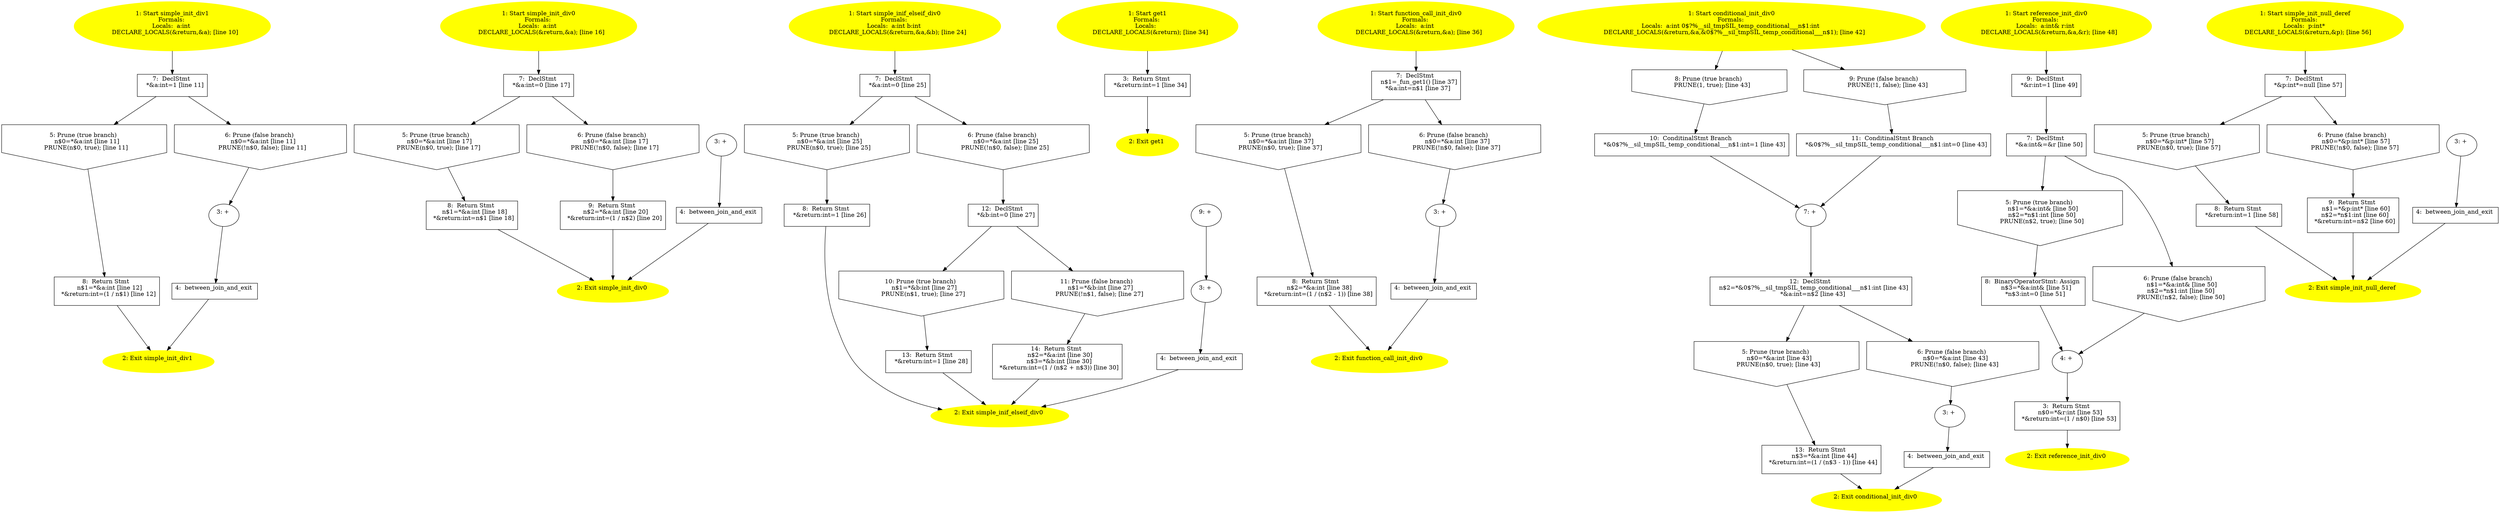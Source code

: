 /* @generated */
digraph iCFG {
"simple_init_div1#_Z16simple_init_div1v.71983e33b10f4541f47e1e84e765d541_1" [label="1: Start simple_init_div1\nFormals: \nLocals:  a:int \n   DECLARE_LOCALS(&return,&a); [line 10]\n " color=yellow style=filled]
	

	 "simple_init_div1#_Z16simple_init_div1v.71983e33b10f4541f47e1e84e765d541_1" -> "simple_init_div1#_Z16simple_init_div1v.71983e33b10f4541f47e1e84e765d541_7" ;
"simple_init_div1#_Z16simple_init_div1v.71983e33b10f4541f47e1e84e765d541_2" [label="2: Exit simple_init_div1 \n  " color=yellow style=filled]
	

"simple_init_div1#_Z16simple_init_div1v.71983e33b10f4541f47e1e84e765d541_3" [label="3: + \n  " ]
	

	 "simple_init_div1#_Z16simple_init_div1v.71983e33b10f4541f47e1e84e765d541_3" -> "simple_init_div1#_Z16simple_init_div1v.71983e33b10f4541f47e1e84e765d541_4" ;
"simple_init_div1#_Z16simple_init_div1v.71983e33b10f4541f47e1e84e765d541_4" [label="4:  between_join_and_exit \n  " shape="box"]
	

	 "simple_init_div1#_Z16simple_init_div1v.71983e33b10f4541f47e1e84e765d541_4" -> "simple_init_div1#_Z16simple_init_div1v.71983e33b10f4541f47e1e84e765d541_2" ;
"simple_init_div1#_Z16simple_init_div1v.71983e33b10f4541f47e1e84e765d541_5" [label="5: Prune (true branch) \n   n$0=*&a:int [line 11]\n  PRUNE(n$0, true); [line 11]\n " shape="invhouse"]
	

	 "simple_init_div1#_Z16simple_init_div1v.71983e33b10f4541f47e1e84e765d541_5" -> "simple_init_div1#_Z16simple_init_div1v.71983e33b10f4541f47e1e84e765d541_8" ;
"simple_init_div1#_Z16simple_init_div1v.71983e33b10f4541f47e1e84e765d541_6" [label="6: Prune (false branch) \n   n$0=*&a:int [line 11]\n  PRUNE(!n$0, false); [line 11]\n " shape="invhouse"]
	

	 "simple_init_div1#_Z16simple_init_div1v.71983e33b10f4541f47e1e84e765d541_6" -> "simple_init_div1#_Z16simple_init_div1v.71983e33b10f4541f47e1e84e765d541_3" ;
"simple_init_div1#_Z16simple_init_div1v.71983e33b10f4541f47e1e84e765d541_7" [label="7:  DeclStmt \n   *&a:int=1 [line 11]\n " shape="box"]
	

	 "simple_init_div1#_Z16simple_init_div1v.71983e33b10f4541f47e1e84e765d541_7" -> "simple_init_div1#_Z16simple_init_div1v.71983e33b10f4541f47e1e84e765d541_5" ;
	 "simple_init_div1#_Z16simple_init_div1v.71983e33b10f4541f47e1e84e765d541_7" -> "simple_init_div1#_Z16simple_init_div1v.71983e33b10f4541f47e1e84e765d541_6" ;
"simple_init_div1#_Z16simple_init_div1v.71983e33b10f4541f47e1e84e765d541_8" [label="8:  Return Stmt \n   n$1=*&a:int [line 12]\n  *&return:int=(1 / n$1) [line 12]\n " shape="box"]
	

	 "simple_init_div1#_Z16simple_init_div1v.71983e33b10f4541f47e1e84e765d541_8" -> "simple_init_div1#_Z16simple_init_div1v.71983e33b10f4541f47e1e84e765d541_2" ;
"simple_init_div0#_Z16simple_init_div0v.888e847bca66c46d7d8772ca91b8f93e_1" [label="1: Start simple_init_div0\nFormals: \nLocals:  a:int \n   DECLARE_LOCALS(&return,&a); [line 16]\n " color=yellow style=filled]
	

	 "simple_init_div0#_Z16simple_init_div0v.888e847bca66c46d7d8772ca91b8f93e_1" -> "simple_init_div0#_Z16simple_init_div0v.888e847bca66c46d7d8772ca91b8f93e_7" ;
"simple_init_div0#_Z16simple_init_div0v.888e847bca66c46d7d8772ca91b8f93e_2" [label="2: Exit simple_init_div0 \n  " color=yellow style=filled]
	

"simple_init_div0#_Z16simple_init_div0v.888e847bca66c46d7d8772ca91b8f93e_3" [label="3: + \n  " ]
	

	 "simple_init_div0#_Z16simple_init_div0v.888e847bca66c46d7d8772ca91b8f93e_3" -> "simple_init_div0#_Z16simple_init_div0v.888e847bca66c46d7d8772ca91b8f93e_4" ;
"simple_init_div0#_Z16simple_init_div0v.888e847bca66c46d7d8772ca91b8f93e_4" [label="4:  between_join_and_exit \n  " shape="box"]
	

	 "simple_init_div0#_Z16simple_init_div0v.888e847bca66c46d7d8772ca91b8f93e_4" -> "simple_init_div0#_Z16simple_init_div0v.888e847bca66c46d7d8772ca91b8f93e_2" ;
"simple_init_div0#_Z16simple_init_div0v.888e847bca66c46d7d8772ca91b8f93e_5" [label="5: Prune (true branch) \n   n$0=*&a:int [line 17]\n  PRUNE(n$0, true); [line 17]\n " shape="invhouse"]
	

	 "simple_init_div0#_Z16simple_init_div0v.888e847bca66c46d7d8772ca91b8f93e_5" -> "simple_init_div0#_Z16simple_init_div0v.888e847bca66c46d7d8772ca91b8f93e_8" ;
"simple_init_div0#_Z16simple_init_div0v.888e847bca66c46d7d8772ca91b8f93e_6" [label="6: Prune (false branch) \n   n$0=*&a:int [line 17]\n  PRUNE(!n$0, false); [line 17]\n " shape="invhouse"]
	

	 "simple_init_div0#_Z16simple_init_div0v.888e847bca66c46d7d8772ca91b8f93e_6" -> "simple_init_div0#_Z16simple_init_div0v.888e847bca66c46d7d8772ca91b8f93e_9" ;
"simple_init_div0#_Z16simple_init_div0v.888e847bca66c46d7d8772ca91b8f93e_7" [label="7:  DeclStmt \n   *&a:int=0 [line 17]\n " shape="box"]
	

	 "simple_init_div0#_Z16simple_init_div0v.888e847bca66c46d7d8772ca91b8f93e_7" -> "simple_init_div0#_Z16simple_init_div0v.888e847bca66c46d7d8772ca91b8f93e_5" ;
	 "simple_init_div0#_Z16simple_init_div0v.888e847bca66c46d7d8772ca91b8f93e_7" -> "simple_init_div0#_Z16simple_init_div0v.888e847bca66c46d7d8772ca91b8f93e_6" ;
"simple_init_div0#_Z16simple_init_div0v.888e847bca66c46d7d8772ca91b8f93e_8" [label="8:  Return Stmt \n   n$1=*&a:int [line 18]\n  *&return:int=n$1 [line 18]\n " shape="box"]
	

	 "simple_init_div0#_Z16simple_init_div0v.888e847bca66c46d7d8772ca91b8f93e_8" -> "simple_init_div0#_Z16simple_init_div0v.888e847bca66c46d7d8772ca91b8f93e_2" ;
"simple_init_div0#_Z16simple_init_div0v.888e847bca66c46d7d8772ca91b8f93e_9" [label="9:  Return Stmt \n   n$2=*&a:int [line 20]\n  *&return:int=(1 / n$2) [line 20]\n " shape="box"]
	

	 "simple_init_div0#_Z16simple_init_div0v.888e847bca66c46d7d8772ca91b8f93e_9" -> "simple_init_div0#_Z16simple_init_div0v.888e847bca66c46d7d8772ca91b8f93e_2" ;
"simple_inif_elseif_div0#_Z23simple_inif_elseif_div0v.88ddc6afa6e9fa024ac72c703f9de12f_1" [label="1: Start simple_inif_elseif_div0\nFormals: \nLocals:  a:int b:int \n   DECLARE_LOCALS(&return,&a,&b); [line 24]\n " color=yellow style=filled]
	

	 "simple_inif_elseif_div0#_Z23simple_inif_elseif_div0v.88ddc6afa6e9fa024ac72c703f9de12f_1" -> "simple_inif_elseif_div0#_Z23simple_inif_elseif_div0v.88ddc6afa6e9fa024ac72c703f9de12f_7" ;
"simple_inif_elseif_div0#_Z23simple_inif_elseif_div0v.88ddc6afa6e9fa024ac72c703f9de12f_2" [label="2: Exit simple_inif_elseif_div0 \n  " color=yellow style=filled]
	

"simple_inif_elseif_div0#_Z23simple_inif_elseif_div0v.88ddc6afa6e9fa024ac72c703f9de12f_3" [label="3: + \n  " ]
	

	 "simple_inif_elseif_div0#_Z23simple_inif_elseif_div0v.88ddc6afa6e9fa024ac72c703f9de12f_3" -> "simple_inif_elseif_div0#_Z23simple_inif_elseif_div0v.88ddc6afa6e9fa024ac72c703f9de12f_4" ;
"simple_inif_elseif_div0#_Z23simple_inif_elseif_div0v.88ddc6afa6e9fa024ac72c703f9de12f_4" [label="4:  between_join_and_exit \n  " shape="box"]
	

	 "simple_inif_elseif_div0#_Z23simple_inif_elseif_div0v.88ddc6afa6e9fa024ac72c703f9de12f_4" -> "simple_inif_elseif_div0#_Z23simple_inif_elseif_div0v.88ddc6afa6e9fa024ac72c703f9de12f_2" ;
"simple_inif_elseif_div0#_Z23simple_inif_elseif_div0v.88ddc6afa6e9fa024ac72c703f9de12f_5" [label="5: Prune (true branch) \n   n$0=*&a:int [line 25]\n  PRUNE(n$0, true); [line 25]\n " shape="invhouse"]
	

	 "simple_inif_elseif_div0#_Z23simple_inif_elseif_div0v.88ddc6afa6e9fa024ac72c703f9de12f_5" -> "simple_inif_elseif_div0#_Z23simple_inif_elseif_div0v.88ddc6afa6e9fa024ac72c703f9de12f_8" ;
"simple_inif_elseif_div0#_Z23simple_inif_elseif_div0v.88ddc6afa6e9fa024ac72c703f9de12f_6" [label="6: Prune (false branch) \n   n$0=*&a:int [line 25]\n  PRUNE(!n$0, false); [line 25]\n " shape="invhouse"]
	

	 "simple_inif_elseif_div0#_Z23simple_inif_elseif_div0v.88ddc6afa6e9fa024ac72c703f9de12f_6" -> "simple_inif_elseif_div0#_Z23simple_inif_elseif_div0v.88ddc6afa6e9fa024ac72c703f9de12f_12" ;
"simple_inif_elseif_div0#_Z23simple_inif_elseif_div0v.88ddc6afa6e9fa024ac72c703f9de12f_7" [label="7:  DeclStmt \n   *&a:int=0 [line 25]\n " shape="box"]
	

	 "simple_inif_elseif_div0#_Z23simple_inif_elseif_div0v.88ddc6afa6e9fa024ac72c703f9de12f_7" -> "simple_inif_elseif_div0#_Z23simple_inif_elseif_div0v.88ddc6afa6e9fa024ac72c703f9de12f_5" ;
	 "simple_inif_elseif_div0#_Z23simple_inif_elseif_div0v.88ddc6afa6e9fa024ac72c703f9de12f_7" -> "simple_inif_elseif_div0#_Z23simple_inif_elseif_div0v.88ddc6afa6e9fa024ac72c703f9de12f_6" ;
"simple_inif_elseif_div0#_Z23simple_inif_elseif_div0v.88ddc6afa6e9fa024ac72c703f9de12f_8" [label="8:  Return Stmt \n   *&return:int=1 [line 26]\n " shape="box"]
	

	 "simple_inif_elseif_div0#_Z23simple_inif_elseif_div0v.88ddc6afa6e9fa024ac72c703f9de12f_8" -> "simple_inif_elseif_div0#_Z23simple_inif_elseif_div0v.88ddc6afa6e9fa024ac72c703f9de12f_2" ;
"simple_inif_elseif_div0#_Z23simple_inif_elseif_div0v.88ddc6afa6e9fa024ac72c703f9de12f_9" [label="9: + \n  " ]
	

	 "simple_inif_elseif_div0#_Z23simple_inif_elseif_div0v.88ddc6afa6e9fa024ac72c703f9de12f_9" -> "simple_inif_elseif_div0#_Z23simple_inif_elseif_div0v.88ddc6afa6e9fa024ac72c703f9de12f_3" ;
"simple_inif_elseif_div0#_Z23simple_inif_elseif_div0v.88ddc6afa6e9fa024ac72c703f9de12f_10" [label="10: Prune (true branch) \n   n$1=*&b:int [line 27]\n  PRUNE(n$1, true); [line 27]\n " shape="invhouse"]
	

	 "simple_inif_elseif_div0#_Z23simple_inif_elseif_div0v.88ddc6afa6e9fa024ac72c703f9de12f_10" -> "simple_inif_elseif_div0#_Z23simple_inif_elseif_div0v.88ddc6afa6e9fa024ac72c703f9de12f_13" ;
"simple_inif_elseif_div0#_Z23simple_inif_elseif_div0v.88ddc6afa6e9fa024ac72c703f9de12f_11" [label="11: Prune (false branch) \n   n$1=*&b:int [line 27]\n  PRUNE(!n$1, false); [line 27]\n " shape="invhouse"]
	

	 "simple_inif_elseif_div0#_Z23simple_inif_elseif_div0v.88ddc6afa6e9fa024ac72c703f9de12f_11" -> "simple_inif_elseif_div0#_Z23simple_inif_elseif_div0v.88ddc6afa6e9fa024ac72c703f9de12f_14" ;
"simple_inif_elseif_div0#_Z23simple_inif_elseif_div0v.88ddc6afa6e9fa024ac72c703f9de12f_12" [label="12:  DeclStmt \n   *&b:int=0 [line 27]\n " shape="box"]
	

	 "simple_inif_elseif_div0#_Z23simple_inif_elseif_div0v.88ddc6afa6e9fa024ac72c703f9de12f_12" -> "simple_inif_elseif_div0#_Z23simple_inif_elseif_div0v.88ddc6afa6e9fa024ac72c703f9de12f_10" ;
	 "simple_inif_elseif_div0#_Z23simple_inif_elseif_div0v.88ddc6afa6e9fa024ac72c703f9de12f_12" -> "simple_inif_elseif_div0#_Z23simple_inif_elseif_div0v.88ddc6afa6e9fa024ac72c703f9de12f_11" ;
"simple_inif_elseif_div0#_Z23simple_inif_elseif_div0v.88ddc6afa6e9fa024ac72c703f9de12f_13" [label="13:  Return Stmt \n   *&return:int=1 [line 28]\n " shape="box"]
	

	 "simple_inif_elseif_div0#_Z23simple_inif_elseif_div0v.88ddc6afa6e9fa024ac72c703f9de12f_13" -> "simple_inif_elseif_div0#_Z23simple_inif_elseif_div0v.88ddc6afa6e9fa024ac72c703f9de12f_2" ;
"simple_inif_elseif_div0#_Z23simple_inif_elseif_div0v.88ddc6afa6e9fa024ac72c703f9de12f_14" [label="14:  Return Stmt \n   n$2=*&a:int [line 30]\n  n$3=*&b:int [line 30]\n  *&return:int=(1 / (n$2 + n$3)) [line 30]\n " shape="box"]
	

	 "simple_inif_elseif_div0#_Z23simple_inif_elseif_div0v.88ddc6afa6e9fa024ac72c703f9de12f_14" -> "simple_inif_elseif_div0#_Z23simple_inif_elseif_div0v.88ddc6afa6e9fa024ac72c703f9de12f_2" ;
"get1#_Z4get1v.ee5917de44ba465a4408f834ad2107f4_1" [label="1: Start get1\nFormals: \nLocals:  \n   DECLARE_LOCALS(&return); [line 34]\n " color=yellow style=filled]
	

	 "get1#_Z4get1v.ee5917de44ba465a4408f834ad2107f4_1" -> "get1#_Z4get1v.ee5917de44ba465a4408f834ad2107f4_3" ;
"get1#_Z4get1v.ee5917de44ba465a4408f834ad2107f4_2" [label="2: Exit get1 \n  " color=yellow style=filled]
	

"get1#_Z4get1v.ee5917de44ba465a4408f834ad2107f4_3" [label="3:  Return Stmt \n   *&return:int=1 [line 34]\n " shape="box"]
	

	 "get1#_Z4get1v.ee5917de44ba465a4408f834ad2107f4_3" -> "get1#_Z4get1v.ee5917de44ba465a4408f834ad2107f4_2" ;
"function_call_init_div0#_Z23function_call_init_div0v.c5b1156a9b411788293b1e06b27c17c3_1" [label="1: Start function_call_init_div0\nFormals: \nLocals:  a:int \n   DECLARE_LOCALS(&return,&a); [line 36]\n " color=yellow style=filled]
	

	 "function_call_init_div0#_Z23function_call_init_div0v.c5b1156a9b411788293b1e06b27c17c3_1" -> "function_call_init_div0#_Z23function_call_init_div0v.c5b1156a9b411788293b1e06b27c17c3_7" ;
"function_call_init_div0#_Z23function_call_init_div0v.c5b1156a9b411788293b1e06b27c17c3_2" [label="2: Exit function_call_init_div0 \n  " color=yellow style=filled]
	

"function_call_init_div0#_Z23function_call_init_div0v.c5b1156a9b411788293b1e06b27c17c3_3" [label="3: + \n  " ]
	

	 "function_call_init_div0#_Z23function_call_init_div0v.c5b1156a9b411788293b1e06b27c17c3_3" -> "function_call_init_div0#_Z23function_call_init_div0v.c5b1156a9b411788293b1e06b27c17c3_4" ;
"function_call_init_div0#_Z23function_call_init_div0v.c5b1156a9b411788293b1e06b27c17c3_4" [label="4:  between_join_and_exit \n  " shape="box"]
	

	 "function_call_init_div0#_Z23function_call_init_div0v.c5b1156a9b411788293b1e06b27c17c3_4" -> "function_call_init_div0#_Z23function_call_init_div0v.c5b1156a9b411788293b1e06b27c17c3_2" ;
"function_call_init_div0#_Z23function_call_init_div0v.c5b1156a9b411788293b1e06b27c17c3_5" [label="5: Prune (true branch) \n   n$0=*&a:int [line 37]\n  PRUNE(n$0, true); [line 37]\n " shape="invhouse"]
	

	 "function_call_init_div0#_Z23function_call_init_div0v.c5b1156a9b411788293b1e06b27c17c3_5" -> "function_call_init_div0#_Z23function_call_init_div0v.c5b1156a9b411788293b1e06b27c17c3_8" ;
"function_call_init_div0#_Z23function_call_init_div0v.c5b1156a9b411788293b1e06b27c17c3_6" [label="6: Prune (false branch) \n   n$0=*&a:int [line 37]\n  PRUNE(!n$0, false); [line 37]\n " shape="invhouse"]
	

	 "function_call_init_div0#_Z23function_call_init_div0v.c5b1156a9b411788293b1e06b27c17c3_6" -> "function_call_init_div0#_Z23function_call_init_div0v.c5b1156a9b411788293b1e06b27c17c3_3" ;
"function_call_init_div0#_Z23function_call_init_div0v.c5b1156a9b411788293b1e06b27c17c3_7" [label="7:  DeclStmt \n   n$1=_fun_get1() [line 37]\n  *&a:int=n$1 [line 37]\n " shape="box"]
	

	 "function_call_init_div0#_Z23function_call_init_div0v.c5b1156a9b411788293b1e06b27c17c3_7" -> "function_call_init_div0#_Z23function_call_init_div0v.c5b1156a9b411788293b1e06b27c17c3_5" ;
	 "function_call_init_div0#_Z23function_call_init_div0v.c5b1156a9b411788293b1e06b27c17c3_7" -> "function_call_init_div0#_Z23function_call_init_div0v.c5b1156a9b411788293b1e06b27c17c3_6" ;
"function_call_init_div0#_Z23function_call_init_div0v.c5b1156a9b411788293b1e06b27c17c3_8" [label="8:  Return Stmt \n   n$2=*&a:int [line 38]\n  *&return:int=(1 / (n$2 - 1)) [line 38]\n " shape="box"]
	

	 "function_call_init_div0#_Z23function_call_init_div0v.c5b1156a9b411788293b1e06b27c17c3_8" -> "function_call_init_div0#_Z23function_call_init_div0v.c5b1156a9b411788293b1e06b27c17c3_2" ;
"conditional_init_div0#_Z21conditional_init_div0v.4d4f59aba89a663ca2cf90cff28186cf_1" [label="1: Start conditional_init_div0\nFormals: \nLocals:  a:int 0$?%__sil_tmpSIL_temp_conditional___n$1:int \n   DECLARE_LOCALS(&return,&a,&0$?%__sil_tmpSIL_temp_conditional___n$1); [line 42]\n " color=yellow style=filled]
	

	 "conditional_init_div0#_Z21conditional_init_div0v.4d4f59aba89a663ca2cf90cff28186cf_1" -> "conditional_init_div0#_Z21conditional_init_div0v.4d4f59aba89a663ca2cf90cff28186cf_8" ;
	 "conditional_init_div0#_Z21conditional_init_div0v.4d4f59aba89a663ca2cf90cff28186cf_1" -> "conditional_init_div0#_Z21conditional_init_div0v.4d4f59aba89a663ca2cf90cff28186cf_9" ;
"conditional_init_div0#_Z21conditional_init_div0v.4d4f59aba89a663ca2cf90cff28186cf_2" [label="2: Exit conditional_init_div0 \n  " color=yellow style=filled]
	

"conditional_init_div0#_Z21conditional_init_div0v.4d4f59aba89a663ca2cf90cff28186cf_3" [label="3: + \n  " ]
	

	 "conditional_init_div0#_Z21conditional_init_div0v.4d4f59aba89a663ca2cf90cff28186cf_3" -> "conditional_init_div0#_Z21conditional_init_div0v.4d4f59aba89a663ca2cf90cff28186cf_4" ;
"conditional_init_div0#_Z21conditional_init_div0v.4d4f59aba89a663ca2cf90cff28186cf_4" [label="4:  between_join_and_exit \n  " shape="box"]
	

	 "conditional_init_div0#_Z21conditional_init_div0v.4d4f59aba89a663ca2cf90cff28186cf_4" -> "conditional_init_div0#_Z21conditional_init_div0v.4d4f59aba89a663ca2cf90cff28186cf_2" ;
"conditional_init_div0#_Z21conditional_init_div0v.4d4f59aba89a663ca2cf90cff28186cf_5" [label="5: Prune (true branch) \n   n$0=*&a:int [line 43]\n  PRUNE(n$0, true); [line 43]\n " shape="invhouse"]
	

	 "conditional_init_div0#_Z21conditional_init_div0v.4d4f59aba89a663ca2cf90cff28186cf_5" -> "conditional_init_div0#_Z21conditional_init_div0v.4d4f59aba89a663ca2cf90cff28186cf_13" ;
"conditional_init_div0#_Z21conditional_init_div0v.4d4f59aba89a663ca2cf90cff28186cf_6" [label="6: Prune (false branch) \n   n$0=*&a:int [line 43]\n  PRUNE(!n$0, false); [line 43]\n " shape="invhouse"]
	

	 "conditional_init_div0#_Z21conditional_init_div0v.4d4f59aba89a663ca2cf90cff28186cf_6" -> "conditional_init_div0#_Z21conditional_init_div0v.4d4f59aba89a663ca2cf90cff28186cf_3" ;
"conditional_init_div0#_Z21conditional_init_div0v.4d4f59aba89a663ca2cf90cff28186cf_7" [label="7: + \n  " ]
	

	 "conditional_init_div0#_Z21conditional_init_div0v.4d4f59aba89a663ca2cf90cff28186cf_7" -> "conditional_init_div0#_Z21conditional_init_div0v.4d4f59aba89a663ca2cf90cff28186cf_12" ;
"conditional_init_div0#_Z21conditional_init_div0v.4d4f59aba89a663ca2cf90cff28186cf_8" [label="8: Prune (true branch) \n   PRUNE(1, true); [line 43]\n " shape="invhouse"]
	

	 "conditional_init_div0#_Z21conditional_init_div0v.4d4f59aba89a663ca2cf90cff28186cf_8" -> "conditional_init_div0#_Z21conditional_init_div0v.4d4f59aba89a663ca2cf90cff28186cf_10" ;
"conditional_init_div0#_Z21conditional_init_div0v.4d4f59aba89a663ca2cf90cff28186cf_9" [label="9: Prune (false branch) \n   PRUNE(!1, false); [line 43]\n " shape="invhouse"]
	

	 "conditional_init_div0#_Z21conditional_init_div0v.4d4f59aba89a663ca2cf90cff28186cf_9" -> "conditional_init_div0#_Z21conditional_init_div0v.4d4f59aba89a663ca2cf90cff28186cf_11" ;
"conditional_init_div0#_Z21conditional_init_div0v.4d4f59aba89a663ca2cf90cff28186cf_10" [label="10:  ConditinalStmt Branch \n   *&0$?%__sil_tmpSIL_temp_conditional___n$1:int=1 [line 43]\n " shape="box"]
	

	 "conditional_init_div0#_Z21conditional_init_div0v.4d4f59aba89a663ca2cf90cff28186cf_10" -> "conditional_init_div0#_Z21conditional_init_div0v.4d4f59aba89a663ca2cf90cff28186cf_7" ;
"conditional_init_div0#_Z21conditional_init_div0v.4d4f59aba89a663ca2cf90cff28186cf_11" [label="11:  ConditinalStmt Branch \n   *&0$?%__sil_tmpSIL_temp_conditional___n$1:int=0 [line 43]\n " shape="box"]
	

	 "conditional_init_div0#_Z21conditional_init_div0v.4d4f59aba89a663ca2cf90cff28186cf_11" -> "conditional_init_div0#_Z21conditional_init_div0v.4d4f59aba89a663ca2cf90cff28186cf_7" ;
"conditional_init_div0#_Z21conditional_init_div0v.4d4f59aba89a663ca2cf90cff28186cf_12" [label="12:  DeclStmt \n   n$2=*&0$?%__sil_tmpSIL_temp_conditional___n$1:int [line 43]\n  *&a:int=n$2 [line 43]\n " shape="box"]
	

	 "conditional_init_div0#_Z21conditional_init_div0v.4d4f59aba89a663ca2cf90cff28186cf_12" -> "conditional_init_div0#_Z21conditional_init_div0v.4d4f59aba89a663ca2cf90cff28186cf_5" ;
	 "conditional_init_div0#_Z21conditional_init_div0v.4d4f59aba89a663ca2cf90cff28186cf_12" -> "conditional_init_div0#_Z21conditional_init_div0v.4d4f59aba89a663ca2cf90cff28186cf_6" ;
"conditional_init_div0#_Z21conditional_init_div0v.4d4f59aba89a663ca2cf90cff28186cf_13" [label="13:  Return Stmt \n   n$3=*&a:int [line 44]\n  *&return:int=(1 / (n$3 - 1)) [line 44]\n " shape="box"]
	

	 "conditional_init_div0#_Z21conditional_init_div0v.4d4f59aba89a663ca2cf90cff28186cf_13" -> "conditional_init_div0#_Z21conditional_init_div0v.4d4f59aba89a663ca2cf90cff28186cf_2" ;
"reference_init_div0#_Z19reference_init_div0v.420c69cf1326736562bfd6a403fcc71d_1" [label="1: Start reference_init_div0\nFormals: \nLocals:  a:int& r:int \n   DECLARE_LOCALS(&return,&a,&r); [line 48]\n " color=yellow style=filled]
	

	 "reference_init_div0#_Z19reference_init_div0v.420c69cf1326736562bfd6a403fcc71d_1" -> "reference_init_div0#_Z19reference_init_div0v.420c69cf1326736562bfd6a403fcc71d_9" ;
"reference_init_div0#_Z19reference_init_div0v.420c69cf1326736562bfd6a403fcc71d_2" [label="2: Exit reference_init_div0 \n  " color=yellow style=filled]
	

"reference_init_div0#_Z19reference_init_div0v.420c69cf1326736562bfd6a403fcc71d_3" [label="3:  Return Stmt \n   n$0=*&r:int [line 53]\n  *&return:int=(1 / n$0) [line 53]\n " shape="box"]
	

	 "reference_init_div0#_Z19reference_init_div0v.420c69cf1326736562bfd6a403fcc71d_3" -> "reference_init_div0#_Z19reference_init_div0v.420c69cf1326736562bfd6a403fcc71d_2" ;
"reference_init_div0#_Z19reference_init_div0v.420c69cf1326736562bfd6a403fcc71d_4" [label="4: + \n  " ]
	

	 "reference_init_div0#_Z19reference_init_div0v.420c69cf1326736562bfd6a403fcc71d_4" -> "reference_init_div0#_Z19reference_init_div0v.420c69cf1326736562bfd6a403fcc71d_3" ;
"reference_init_div0#_Z19reference_init_div0v.420c69cf1326736562bfd6a403fcc71d_5" [label="5: Prune (true branch) \n   n$1=*&a:int& [line 50]\n  n$2=*n$1:int [line 50]\n  PRUNE(n$2, true); [line 50]\n " shape="invhouse"]
	

	 "reference_init_div0#_Z19reference_init_div0v.420c69cf1326736562bfd6a403fcc71d_5" -> "reference_init_div0#_Z19reference_init_div0v.420c69cf1326736562bfd6a403fcc71d_8" ;
"reference_init_div0#_Z19reference_init_div0v.420c69cf1326736562bfd6a403fcc71d_6" [label="6: Prune (false branch) \n   n$1=*&a:int& [line 50]\n  n$2=*n$1:int [line 50]\n  PRUNE(!n$2, false); [line 50]\n " shape="invhouse"]
	

	 "reference_init_div0#_Z19reference_init_div0v.420c69cf1326736562bfd6a403fcc71d_6" -> "reference_init_div0#_Z19reference_init_div0v.420c69cf1326736562bfd6a403fcc71d_4" ;
"reference_init_div0#_Z19reference_init_div0v.420c69cf1326736562bfd6a403fcc71d_7" [label="7:  DeclStmt \n   *&a:int&=&r [line 50]\n " shape="box"]
	

	 "reference_init_div0#_Z19reference_init_div0v.420c69cf1326736562bfd6a403fcc71d_7" -> "reference_init_div0#_Z19reference_init_div0v.420c69cf1326736562bfd6a403fcc71d_5" ;
	 "reference_init_div0#_Z19reference_init_div0v.420c69cf1326736562bfd6a403fcc71d_7" -> "reference_init_div0#_Z19reference_init_div0v.420c69cf1326736562bfd6a403fcc71d_6" ;
"reference_init_div0#_Z19reference_init_div0v.420c69cf1326736562bfd6a403fcc71d_8" [label="8:  BinaryOperatorStmt: Assign \n   n$3=*&a:int& [line 51]\n  *n$3:int=0 [line 51]\n " shape="box"]
	

	 "reference_init_div0#_Z19reference_init_div0v.420c69cf1326736562bfd6a403fcc71d_8" -> "reference_init_div0#_Z19reference_init_div0v.420c69cf1326736562bfd6a403fcc71d_4" ;
"reference_init_div0#_Z19reference_init_div0v.420c69cf1326736562bfd6a403fcc71d_9" [label="9:  DeclStmt \n   *&r:int=1 [line 49]\n " shape="box"]
	

	 "reference_init_div0#_Z19reference_init_div0v.420c69cf1326736562bfd6a403fcc71d_9" -> "reference_init_div0#_Z19reference_init_div0v.420c69cf1326736562bfd6a403fcc71d_7" ;
"simple_init_null_deref#_Z22simple_init_null_derefv.51237ff521b47073ad7ab901ba61265c_1" [label="1: Start simple_init_null_deref\nFormals: \nLocals:  p:int* \n   DECLARE_LOCALS(&return,&p); [line 56]\n " color=yellow style=filled]
	

	 "simple_init_null_deref#_Z22simple_init_null_derefv.51237ff521b47073ad7ab901ba61265c_1" -> "simple_init_null_deref#_Z22simple_init_null_derefv.51237ff521b47073ad7ab901ba61265c_7" ;
"simple_init_null_deref#_Z22simple_init_null_derefv.51237ff521b47073ad7ab901ba61265c_2" [label="2: Exit simple_init_null_deref \n  " color=yellow style=filled]
	

"simple_init_null_deref#_Z22simple_init_null_derefv.51237ff521b47073ad7ab901ba61265c_3" [label="3: + \n  " ]
	

	 "simple_init_null_deref#_Z22simple_init_null_derefv.51237ff521b47073ad7ab901ba61265c_3" -> "simple_init_null_deref#_Z22simple_init_null_derefv.51237ff521b47073ad7ab901ba61265c_4" ;
"simple_init_null_deref#_Z22simple_init_null_derefv.51237ff521b47073ad7ab901ba61265c_4" [label="4:  between_join_and_exit \n  " shape="box"]
	

	 "simple_init_null_deref#_Z22simple_init_null_derefv.51237ff521b47073ad7ab901ba61265c_4" -> "simple_init_null_deref#_Z22simple_init_null_derefv.51237ff521b47073ad7ab901ba61265c_2" ;
"simple_init_null_deref#_Z22simple_init_null_derefv.51237ff521b47073ad7ab901ba61265c_5" [label="5: Prune (true branch) \n   n$0=*&p:int* [line 57]\n  PRUNE(n$0, true); [line 57]\n " shape="invhouse"]
	

	 "simple_init_null_deref#_Z22simple_init_null_derefv.51237ff521b47073ad7ab901ba61265c_5" -> "simple_init_null_deref#_Z22simple_init_null_derefv.51237ff521b47073ad7ab901ba61265c_8" ;
"simple_init_null_deref#_Z22simple_init_null_derefv.51237ff521b47073ad7ab901ba61265c_6" [label="6: Prune (false branch) \n   n$0=*&p:int* [line 57]\n  PRUNE(!n$0, false); [line 57]\n " shape="invhouse"]
	

	 "simple_init_null_deref#_Z22simple_init_null_derefv.51237ff521b47073ad7ab901ba61265c_6" -> "simple_init_null_deref#_Z22simple_init_null_derefv.51237ff521b47073ad7ab901ba61265c_9" ;
"simple_init_null_deref#_Z22simple_init_null_derefv.51237ff521b47073ad7ab901ba61265c_7" [label="7:  DeclStmt \n   *&p:int*=null [line 57]\n " shape="box"]
	

	 "simple_init_null_deref#_Z22simple_init_null_derefv.51237ff521b47073ad7ab901ba61265c_7" -> "simple_init_null_deref#_Z22simple_init_null_derefv.51237ff521b47073ad7ab901ba61265c_5" ;
	 "simple_init_null_deref#_Z22simple_init_null_derefv.51237ff521b47073ad7ab901ba61265c_7" -> "simple_init_null_deref#_Z22simple_init_null_derefv.51237ff521b47073ad7ab901ba61265c_6" ;
"simple_init_null_deref#_Z22simple_init_null_derefv.51237ff521b47073ad7ab901ba61265c_8" [label="8:  Return Stmt \n   *&return:int=1 [line 58]\n " shape="box"]
	

	 "simple_init_null_deref#_Z22simple_init_null_derefv.51237ff521b47073ad7ab901ba61265c_8" -> "simple_init_null_deref#_Z22simple_init_null_derefv.51237ff521b47073ad7ab901ba61265c_2" ;
"simple_init_null_deref#_Z22simple_init_null_derefv.51237ff521b47073ad7ab901ba61265c_9" [label="9:  Return Stmt \n   n$1=*&p:int* [line 60]\n  n$2=*n$1:int [line 60]\n  *&return:int=n$2 [line 60]\n " shape="box"]
	

	 "simple_init_null_deref#_Z22simple_init_null_derefv.51237ff521b47073ad7ab901ba61265c_9" -> "simple_init_null_deref#_Z22simple_init_null_derefv.51237ff521b47073ad7ab901ba61265c_2" ;
}
